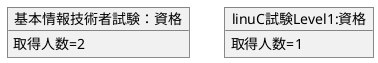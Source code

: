 @startuml
object "基本情報技術者試験：資格" as sikaku1 {
    取得人数=2

}
object "linuC試験Level1:資格" as sikaku2 {
    取得人数=1
}

@enduml